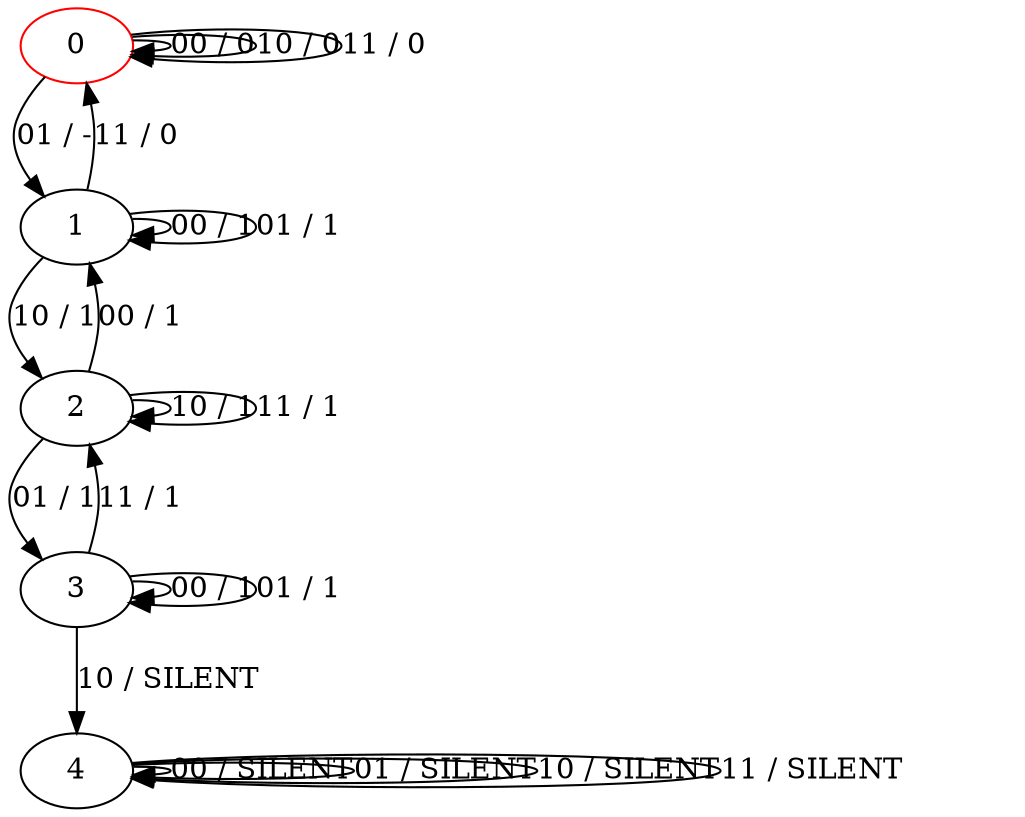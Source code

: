 digraph {
0 [color="red"]
1
2
3
4
0 -> 0 [label="00 / 0"]
0 -> 1 [label="01 / -"]
0 -> 0 [label="10 / 0"]
0 -> 0 [label="11 / 0"]
1 -> 1 [label="00 / 1"]
1 -> 1 [label="01 / 1"]
1 -> 2 [label="10 / 1"]
1 -> 0 [label="11 / 0"]
2 -> 1 [label="00 / 1"]
2 -> 3 [label="01 / 1"]
2 -> 2 [label="10 / 1"]
2 -> 2 [label="11 / 1"]
3 -> 3 [label="00 / 1"]
3 -> 3 [label="01 / 1"]
3 -> 4 [label="10 / SILENT"]
3 -> 2 [label="11 / 1"]
4 -> 4 [label="00 / SILENT"]
4 -> 4 [label="01 / SILENT"]
4 -> 4 [label="10 / SILENT"]
4 -> 4 [label="11 / SILENT"]
}
